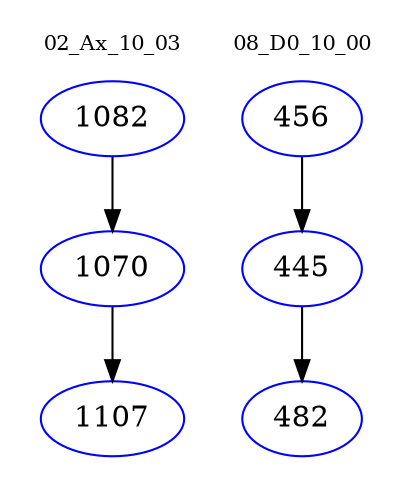 digraph{
subgraph cluster_0 {
color = white
label = "02_Ax_10_03";
fontsize=10;
T0_1082 [label="1082", color="blue"]
T0_1082 -> T0_1070 [color="black"]
T0_1070 [label="1070", color="blue"]
T0_1070 -> T0_1107 [color="black"]
T0_1107 [label="1107", color="blue"]
}
subgraph cluster_1 {
color = white
label = "08_D0_10_00";
fontsize=10;
T1_456 [label="456", color="blue"]
T1_456 -> T1_445 [color="black"]
T1_445 [label="445", color="blue"]
T1_445 -> T1_482 [color="black"]
T1_482 [label="482", color="blue"]
}
}
